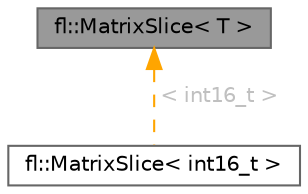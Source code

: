 digraph "fl::MatrixSlice&lt; T &gt;"
{
 // INTERACTIVE_SVG=YES
 // LATEX_PDF_SIZE
  bgcolor="transparent";
  edge [fontname=Helvetica,fontsize=10,labelfontname=Helvetica,labelfontsize=10];
  node [fontname=Helvetica,fontsize=10,shape=box,height=0.2,width=0.4];
  Node1 [id="Node000001",label="fl::MatrixSlice\< T \>",height=0.2,width=0.4,color="gray40", fillcolor="grey60", style="filled", fontcolor="black",tooltip=" "];
  Node1 -> Node2 [id="edge1_Node000001_Node000002",dir="back",color="orange",style="dashed",tooltip=" ",label=" \< int16_t \>",fontcolor="grey" ];
  Node2 [id="Node000002",label="fl::MatrixSlice\< int16_t \>",height=0.2,width=0.4,color="gray40", fillcolor="white", style="filled",URL="$d6/da3/classfl_1_1_matrix_slice.html",tooltip=" "];
}
